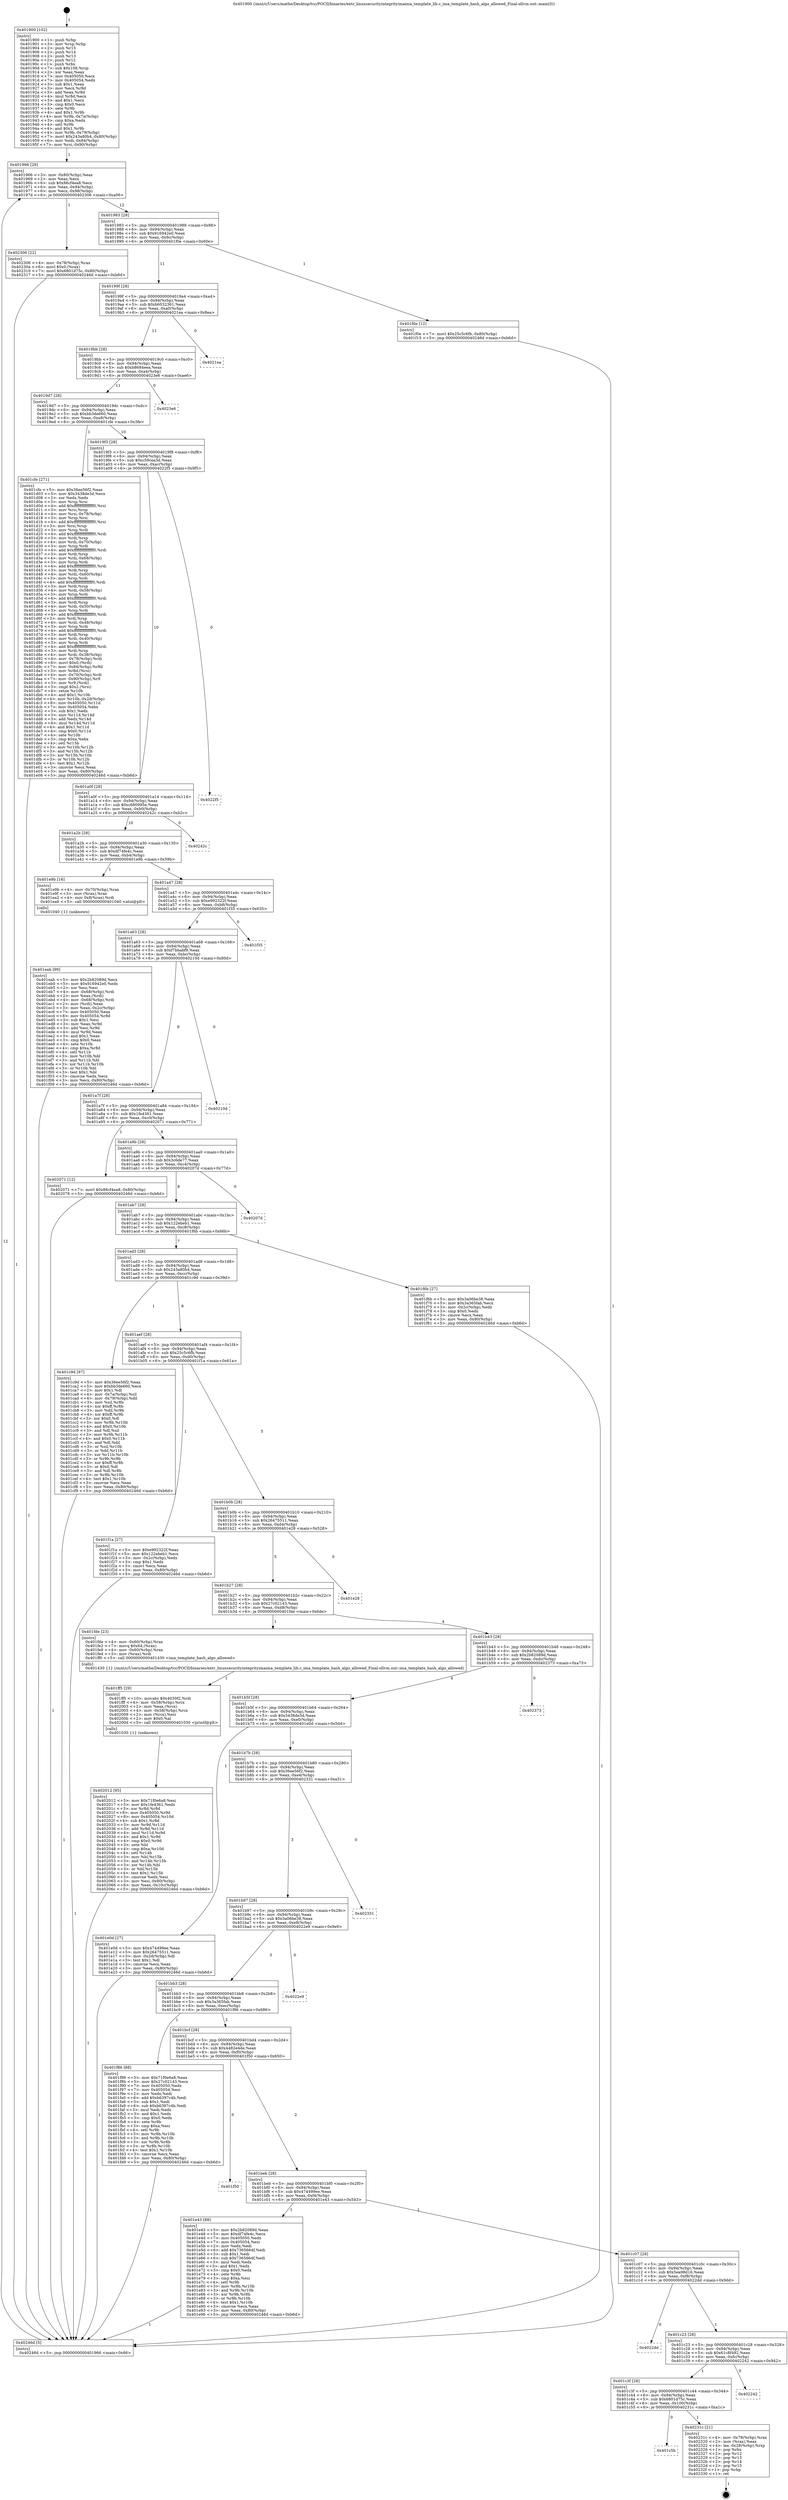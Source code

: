 digraph "0x401900" {
  label = "0x401900 (/mnt/c/Users/mathe/Desktop/tcc/POCII/binaries/extr_linuxsecurityintegrityimaima_template_lib.c_ima_template_hash_algo_allowed_Final-ollvm.out::main(0))"
  labelloc = "t"
  node[shape=record]

  Entry [label="",width=0.3,height=0.3,shape=circle,fillcolor=black,style=filled]
  "0x401966" [label="{
     0x401966 [29]\l
     | [instrs]\l
     &nbsp;&nbsp;0x401966 \<+3\>: mov -0x80(%rbp),%eax\l
     &nbsp;&nbsp;0x401969 \<+2\>: mov %eax,%ecx\l
     &nbsp;&nbsp;0x40196b \<+6\>: sub $0x86cf4ea8,%ecx\l
     &nbsp;&nbsp;0x401971 \<+6\>: mov %eax,-0x94(%rbp)\l
     &nbsp;&nbsp;0x401977 \<+6\>: mov %ecx,-0x98(%rbp)\l
     &nbsp;&nbsp;0x40197d \<+6\>: je 0000000000402306 \<main+0xa06\>\l
  }"]
  "0x402306" [label="{
     0x402306 [22]\l
     | [instrs]\l
     &nbsp;&nbsp;0x402306 \<+4\>: mov -0x78(%rbp),%rax\l
     &nbsp;&nbsp;0x40230a \<+6\>: movl $0x0,(%rax)\l
     &nbsp;&nbsp;0x402310 \<+7\>: movl $0x6801d75c,-0x80(%rbp)\l
     &nbsp;&nbsp;0x402317 \<+5\>: jmp 000000000040246d \<main+0xb6d\>\l
  }"]
  "0x401983" [label="{
     0x401983 [28]\l
     | [instrs]\l
     &nbsp;&nbsp;0x401983 \<+5\>: jmp 0000000000401988 \<main+0x88\>\l
     &nbsp;&nbsp;0x401988 \<+6\>: mov -0x94(%rbp),%eax\l
     &nbsp;&nbsp;0x40198e \<+5\>: sub $0x916942e0,%eax\l
     &nbsp;&nbsp;0x401993 \<+6\>: mov %eax,-0x9c(%rbp)\l
     &nbsp;&nbsp;0x401999 \<+6\>: je 0000000000401f0e \<main+0x60e\>\l
  }"]
  Exit [label="",width=0.3,height=0.3,shape=circle,fillcolor=black,style=filled,peripheries=2]
  "0x401f0e" [label="{
     0x401f0e [12]\l
     | [instrs]\l
     &nbsp;&nbsp;0x401f0e \<+7\>: movl $0x25c5c6fb,-0x80(%rbp)\l
     &nbsp;&nbsp;0x401f15 \<+5\>: jmp 000000000040246d \<main+0xb6d\>\l
  }"]
  "0x40199f" [label="{
     0x40199f [28]\l
     | [instrs]\l
     &nbsp;&nbsp;0x40199f \<+5\>: jmp 00000000004019a4 \<main+0xa4\>\l
     &nbsp;&nbsp;0x4019a4 \<+6\>: mov -0x94(%rbp),%eax\l
     &nbsp;&nbsp;0x4019aa \<+5\>: sub $0xb6032361,%eax\l
     &nbsp;&nbsp;0x4019af \<+6\>: mov %eax,-0xa0(%rbp)\l
     &nbsp;&nbsp;0x4019b5 \<+6\>: je 00000000004021ea \<main+0x8ea\>\l
  }"]
  "0x401c5b" [label="{
     0x401c5b\l
  }", style=dashed]
  "0x4021ea" [label="{
     0x4021ea\l
  }", style=dashed]
  "0x4019bb" [label="{
     0x4019bb [28]\l
     | [instrs]\l
     &nbsp;&nbsp;0x4019bb \<+5\>: jmp 00000000004019c0 \<main+0xc0\>\l
     &nbsp;&nbsp;0x4019c0 \<+6\>: mov -0x94(%rbp),%eax\l
     &nbsp;&nbsp;0x4019c6 \<+5\>: sub $0xb8684eea,%eax\l
     &nbsp;&nbsp;0x4019cb \<+6\>: mov %eax,-0xa4(%rbp)\l
     &nbsp;&nbsp;0x4019d1 \<+6\>: je 00000000004023e6 \<main+0xae6\>\l
  }"]
  "0x40231c" [label="{
     0x40231c [21]\l
     | [instrs]\l
     &nbsp;&nbsp;0x40231c \<+4\>: mov -0x78(%rbp),%rax\l
     &nbsp;&nbsp;0x402320 \<+2\>: mov (%rax),%eax\l
     &nbsp;&nbsp;0x402322 \<+4\>: lea -0x28(%rbp),%rsp\l
     &nbsp;&nbsp;0x402326 \<+1\>: pop %rbx\l
     &nbsp;&nbsp;0x402327 \<+2\>: pop %r12\l
     &nbsp;&nbsp;0x402329 \<+2\>: pop %r13\l
     &nbsp;&nbsp;0x40232b \<+2\>: pop %r14\l
     &nbsp;&nbsp;0x40232d \<+2\>: pop %r15\l
     &nbsp;&nbsp;0x40232f \<+1\>: pop %rbp\l
     &nbsp;&nbsp;0x402330 \<+1\>: ret\l
  }"]
  "0x4023e6" [label="{
     0x4023e6\l
  }", style=dashed]
  "0x4019d7" [label="{
     0x4019d7 [28]\l
     | [instrs]\l
     &nbsp;&nbsp;0x4019d7 \<+5\>: jmp 00000000004019dc \<main+0xdc\>\l
     &nbsp;&nbsp;0x4019dc \<+6\>: mov -0x94(%rbp),%eax\l
     &nbsp;&nbsp;0x4019e2 \<+5\>: sub $0xbb3de660,%eax\l
     &nbsp;&nbsp;0x4019e7 \<+6\>: mov %eax,-0xa8(%rbp)\l
     &nbsp;&nbsp;0x4019ed \<+6\>: je 0000000000401cfe \<main+0x3fe\>\l
  }"]
  "0x401c3f" [label="{
     0x401c3f [28]\l
     | [instrs]\l
     &nbsp;&nbsp;0x401c3f \<+5\>: jmp 0000000000401c44 \<main+0x344\>\l
     &nbsp;&nbsp;0x401c44 \<+6\>: mov -0x94(%rbp),%eax\l
     &nbsp;&nbsp;0x401c4a \<+5\>: sub $0x6801d75c,%eax\l
     &nbsp;&nbsp;0x401c4f \<+6\>: mov %eax,-0x100(%rbp)\l
     &nbsp;&nbsp;0x401c55 \<+6\>: je 000000000040231c \<main+0xa1c\>\l
  }"]
  "0x401cfe" [label="{
     0x401cfe [271]\l
     | [instrs]\l
     &nbsp;&nbsp;0x401cfe \<+5\>: mov $0x36ee56f2,%eax\l
     &nbsp;&nbsp;0x401d03 \<+5\>: mov $0x3438de3d,%ecx\l
     &nbsp;&nbsp;0x401d08 \<+2\>: xor %edx,%edx\l
     &nbsp;&nbsp;0x401d0a \<+3\>: mov %rsp,%rsi\l
     &nbsp;&nbsp;0x401d0d \<+4\>: add $0xfffffffffffffff0,%rsi\l
     &nbsp;&nbsp;0x401d11 \<+3\>: mov %rsi,%rsp\l
     &nbsp;&nbsp;0x401d14 \<+4\>: mov %rsi,-0x78(%rbp)\l
     &nbsp;&nbsp;0x401d18 \<+3\>: mov %rsp,%rsi\l
     &nbsp;&nbsp;0x401d1b \<+4\>: add $0xfffffffffffffff0,%rsi\l
     &nbsp;&nbsp;0x401d1f \<+3\>: mov %rsi,%rsp\l
     &nbsp;&nbsp;0x401d22 \<+3\>: mov %rsp,%rdi\l
     &nbsp;&nbsp;0x401d25 \<+4\>: add $0xfffffffffffffff0,%rdi\l
     &nbsp;&nbsp;0x401d29 \<+3\>: mov %rdi,%rsp\l
     &nbsp;&nbsp;0x401d2c \<+4\>: mov %rdi,-0x70(%rbp)\l
     &nbsp;&nbsp;0x401d30 \<+3\>: mov %rsp,%rdi\l
     &nbsp;&nbsp;0x401d33 \<+4\>: add $0xfffffffffffffff0,%rdi\l
     &nbsp;&nbsp;0x401d37 \<+3\>: mov %rdi,%rsp\l
     &nbsp;&nbsp;0x401d3a \<+4\>: mov %rdi,-0x68(%rbp)\l
     &nbsp;&nbsp;0x401d3e \<+3\>: mov %rsp,%rdi\l
     &nbsp;&nbsp;0x401d41 \<+4\>: add $0xfffffffffffffff0,%rdi\l
     &nbsp;&nbsp;0x401d45 \<+3\>: mov %rdi,%rsp\l
     &nbsp;&nbsp;0x401d48 \<+4\>: mov %rdi,-0x60(%rbp)\l
     &nbsp;&nbsp;0x401d4c \<+3\>: mov %rsp,%rdi\l
     &nbsp;&nbsp;0x401d4f \<+4\>: add $0xfffffffffffffff0,%rdi\l
     &nbsp;&nbsp;0x401d53 \<+3\>: mov %rdi,%rsp\l
     &nbsp;&nbsp;0x401d56 \<+4\>: mov %rdi,-0x58(%rbp)\l
     &nbsp;&nbsp;0x401d5a \<+3\>: mov %rsp,%rdi\l
     &nbsp;&nbsp;0x401d5d \<+4\>: add $0xfffffffffffffff0,%rdi\l
     &nbsp;&nbsp;0x401d61 \<+3\>: mov %rdi,%rsp\l
     &nbsp;&nbsp;0x401d64 \<+4\>: mov %rdi,-0x50(%rbp)\l
     &nbsp;&nbsp;0x401d68 \<+3\>: mov %rsp,%rdi\l
     &nbsp;&nbsp;0x401d6b \<+4\>: add $0xfffffffffffffff0,%rdi\l
     &nbsp;&nbsp;0x401d6f \<+3\>: mov %rdi,%rsp\l
     &nbsp;&nbsp;0x401d72 \<+4\>: mov %rdi,-0x48(%rbp)\l
     &nbsp;&nbsp;0x401d76 \<+3\>: mov %rsp,%rdi\l
     &nbsp;&nbsp;0x401d79 \<+4\>: add $0xfffffffffffffff0,%rdi\l
     &nbsp;&nbsp;0x401d7d \<+3\>: mov %rdi,%rsp\l
     &nbsp;&nbsp;0x401d80 \<+4\>: mov %rdi,-0x40(%rbp)\l
     &nbsp;&nbsp;0x401d84 \<+3\>: mov %rsp,%rdi\l
     &nbsp;&nbsp;0x401d87 \<+4\>: add $0xfffffffffffffff0,%rdi\l
     &nbsp;&nbsp;0x401d8b \<+3\>: mov %rdi,%rsp\l
     &nbsp;&nbsp;0x401d8e \<+4\>: mov %rdi,-0x38(%rbp)\l
     &nbsp;&nbsp;0x401d92 \<+4\>: mov -0x78(%rbp),%rdi\l
     &nbsp;&nbsp;0x401d96 \<+6\>: movl $0x0,(%rdi)\l
     &nbsp;&nbsp;0x401d9c \<+7\>: mov -0x84(%rbp),%r8d\l
     &nbsp;&nbsp;0x401da3 \<+3\>: mov %r8d,(%rsi)\l
     &nbsp;&nbsp;0x401da6 \<+4\>: mov -0x70(%rbp),%rdi\l
     &nbsp;&nbsp;0x401daa \<+7\>: mov -0x90(%rbp),%r9\l
     &nbsp;&nbsp;0x401db1 \<+3\>: mov %r9,(%rdi)\l
     &nbsp;&nbsp;0x401db4 \<+3\>: cmpl $0x2,(%rsi)\l
     &nbsp;&nbsp;0x401db7 \<+4\>: setne %r10b\l
     &nbsp;&nbsp;0x401dbb \<+4\>: and $0x1,%r10b\l
     &nbsp;&nbsp;0x401dbf \<+4\>: mov %r10b,-0x2d(%rbp)\l
     &nbsp;&nbsp;0x401dc3 \<+8\>: mov 0x405050,%r11d\l
     &nbsp;&nbsp;0x401dcb \<+7\>: mov 0x405054,%ebx\l
     &nbsp;&nbsp;0x401dd2 \<+3\>: sub $0x1,%edx\l
     &nbsp;&nbsp;0x401dd5 \<+3\>: mov %r11d,%r14d\l
     &nbsp;&nbsp;0x401dd8 \<+3\>: add %edx,%r14d\l
     &nbsp;&nbsp;0x401ddb \<+4\>: imul %r14d,%r11d\l
     &nbsp;&nbsp;0x401ddf \<+4\>: and $0x1,%r11d\l
     &nbsp;&nbsp;0x401de3 \<+4\>: cmp $0x0,%r11d\l
     &nbsp;&nbsp;0x401de7 \<+4\>: sete %r10b\l
     &nbsp;&nbsp;0x401deb \<+3\>: cmp $0xa,%ebx\l
     &nbsp;&nbsp;0x401dee \<+4\>: setl %r15b\l
     &nbsp;&nbsp;0x401df2 \<+3\>: mov %r10b,%r12b\l
     &nbsp;&nbsp;0x401df5 \<+3\>: and %r15b,%r12b\l
     &nbsp;&nbsp;0x401df8 \<+3\>: xor %r15b,%r10b\l
     &nbsp;&nbsp;0x401dfb \<+3\>: or %r10b,%r12b\l
     &nbsp;&nbsp;0x401dfe \<+4\>: test $0x1,%r12b\l
     &nbsp;&nbsp;0x401e02 \<+3\>: cmovne %ecx,%eax\l
     &nbsp;&nbsp;0x401e05 \<+3\>: mov %eax,-0x80(%rbp)\l
     &nbsp;&nbsp;0x401e08 \<+5\>: jmp 000000000040246d \<main+0xb6d\>\l
  }"]
  "0x4019f3" [label="{
     0x4019f3 [28]\l
     | [instrs]\l
     &nbsp;&nbsp;0x4019f3 \<+5\>: jmp 00000000004019f8 \<main+0xf8\>\l
     &nbsp;&nbsp;0x4019f8 \<+6\>: mov -0x94(%rbp),%eax\l
     &nbsp;&nbsp;0x4019fe \<+5\>: sub $0xc59cea3d,%eax\l
     &nbsp;&nbsp;0x401a03 \<+6\>: mov %eax,-0xac(%rbp)\l
     &nbsp;&nbsp;0x401a09 \<+6\>: je 00000000004022f5 \<main+0x9f5\>\l
  }"]
  "0x402242" [label="{
     0x402242\l
  }", style=dashed]
  "0x4022f5" [label="{
     0x4022f5\l
  }", style=dashed]
  "0x401a0f" [label="{
     0x401a0f [28]\l
     | [instrs]\l
     &nbsp;&nbsp;0x401a0f \<+5\>: jmp 0000000000401a14 \<main+0x114\>\l
     &nbsp;&nbsp;0x401a14 \<+6\>: mov -0x94(%rbp),%eax\l
     &nbsp;&nbsp;0x401a1a \<+5\>: sub $0xc680995e,%eax\l
     &nbsp;&nbsp;0x401a1f \<+6\>: mov %eax,-0xb0(%rbp)\l
     &nbsp;&nbsp;0x401a25 \<+6\>: je 000000000040242c \<main+0xb2c\>\l
  }"]
  "0x401c23" [label="{
     0x401c23 [28]\l
     | [instrs]\l
     &nbsp;&nbsp;0x401c23 \<+5\>: jmp 0000000000401c28 \<main+0x328\>\l
     &nbsp;&nbsp;0x401c28 \<+6\>: mov -0x94(%rbp),%eax\l
     &nbsp;&nbsp;0x401c2e \<+5\>: sub $0x61c8f492,%eax\l
     &nbsp;&nbsp;0x401c33 \<+6\>: mov %eax,-0xfc(%rbp)\l
     &nbsp;&nbsp;0x401c39 \<+6\>: je 0000000000402242 \<main+0x942\>\l
  }"]
  "0x40242c" [label="{
     0x40242c\l
  }", style=dashed]
  "0x401a2b" [label="{
     0x401a2b [28]\l
     | [instrs]\l
     &nbsp;&nbsp;0x401a2b \<+5\>: jmp 0000000000401a30 \<main+0x130\>\l
     &nbsp;&nbsp;0x401a30 \<+6\>: mov -0x94(%rbp),%eax\l
     &nbsp;&nbsp;0x401a36 \<+5\>: sub $0xdf74fe4c,%eax\l
     &nbsp;&nbsp;0x401a3b \<+6\>: mov %eax,-0xb4(%rbp)\l
     &nbsp;&nbsp;0x401a41 \<+6\>: je 0000000000401e9b \<main+0x59b\>\l
  }"]
  "0x4022dd" [label="{
     0x4022dd\l
  }", style=dashed]
  "0x401e9b" [label="{
     0x401e9b [16]\l
     | [instrs]\l
     &nbsp;&nbsp;0x401e9b \<+4\>: mov -0x70(%rbp),%rax\l
     &nbsp;&nbsp;0x401e9f \<+3\>: mov (%rax),%rax\l
     &nbsp;&nbsp;0x401ea2 \<+4\>: mov 0x8(%rax),%rdi\l
     &nbsp;&nbsp;0x401ea6 \<+5\>: call 0000000000401040 \<atoi@plt\>\l
     | [calls]\l
     &nbsp;&nbsp;0x401040 \{1\} (unknown)\l
  }"]
  "0x401a47" [label="{
     0x401a47 [28]\l
     | [instrs]\l
     &nbsp;&nbsp;0x401a47 \<+5\>: jmp 0000000000401a4c \<main+0x14c\>\l
     &nbsp;&nbsp;0x401a4c \<+6\>: mov -0x94(%rbp),%eax\l
     &nbsp;&nbsp;0x401a52 \<+5\>: sub $0xe992322f,%eax\l
     &nbsp;&nbsp;0x401a57 \<+6\>: mov %eax,-0xb8(%rbp)\l
     &nbsp;&nbsp;0x401a5d \<+6\>: je 0000000000401f35 \<main+0x635\>\l
  }"]
  "0x402012" [label="{
     0x402012 [95]\l
     | [instrs]\l
     &nbsp;&nbsp;0x402012 \<+5\>: mov $0x71f0e6a8,%esi\l
     &nbsp;&nbsp;0x402017 \<+5\>: mov $0x1fe4361,%edx\l
     &nbsp;&nbsp;0x40201c \<+3\>: xor %r8d,%r8d\l
     &nbsp;&nbsp;0x40201f \<+8\>: mov 0x405050,%r9d\l
     &nbsp;&nbsp;0x402027 \<+8\>: mov 0x405054,%r10d\l
     &nbsp;&nbsp;0x40202f \<+4\>: sub $0x1,%r8d\l
     &nbsp;&nbsp;0x402033 \<+3\>: mov %r9d,%r11d\l
     &nbsp;&nbsp;0x402036 \<+3\>: add %r8d,%r11d\l
     &nbsp;&nbsp;0x402039 \<+4\>: imul %r11d,%r9d\l
     &nbsp;&nbsp;0x40203d \<+4\>: and $0x1,%r9d\l
     &nbsp;&nbsp;0x402041 \<+4\>: cmp $0x0,%r9d\l
     &nbsp;&nbsp;0x402045 \<+3\>: sete %bl\l
     &nbsp;&nbsp;0x402048 \<+4\>: cmp $0xa,%r10d\l
     &nbsp;&nbsp;0x40204c \<+4\>: setl %r14b\l
     &nbsp;&nbsp;0x402050 \<+3\>: mov %bl,%r15b\l
     &nbsp;&nbsp;0x402053 \<+3\>: and %r14b,%r15b\l
     &nbsp;&nbsp;0x402056 \<+3\>: xor %r14b,%bl\l
     &nbsp;&nbsp;0x402059 \<+3\>: or %bl,%r15b\l
     &nbsp;&nbsp;0x40205c \<+4\>: test $0x1,%r15b\l
     &nbsp;&nbsp;0x402060 \<+3\>: cmovne %edx,%esi\l
     &nbsp;&nbsp;0x402063 \<+3\>: mov %esi,-0x80(%rbp)\l
     &nbsp;&nbsp;0x402066 \<+6\>: mov %eax,-0x10c(%rbp)\l
     &nbsp;&nbsp;0x40206c \<+5\>: jmp 000000000040246d \<main+0xb6d\>\l
  }"]
  "0x401f35" [label="{
     0x401f35\l
  }", style=dashed]
  "0x401a63" [label="{
     0x401a63 [28]\l
     | [instrs]\l
     &nbsp;&nbsp;0x401a63 \<+5\>: jmp 0000000000401a68 \<main+0x168\>\l
     &nbsp;&nbsp;0x401a68 \<+6\>: mov -0x94(%rbp),%eax\l
     &nbsp;&nbsp;0x401a6e \<+5\>: sub $0xf7bbabf9,%eax\l
     &nbsp;&nbsp;0x401a73 \<+6\>: mov %eax,-0xbc(%rbp)\l
     &nbsp;&nbsp;0x401a79 \<+6\>: je 000000000040210d \<main+0x80d\>\l
  }"]
  "0x401ff5" [label="{
     0x401ff5 [29]\l
     | [instrs]\l
     &nbsp;&nbsp;0x401ff5 \<+10\>: movabs $0x4030f2,%rdi\l
     &nbsp;&nbsp;0x401fff \<+4\>: mov -0x58(%rbp),%rcx\l
     &nbsp;&nbsp;0x402003 \<+2\>: mov %eax,(%rcx)\l
     &nbsp;&nbsp;0x402005 \<+4\>: mov -0x58(%rbp),%rcx\l
     &nbsp;&nbsp;0x402009 \<+2\>: mov (%rcx),%esi\l
     &nbsp;&nbsp;0x40200b \<+2\>: mov $0x0,%al\l
     &nbsp;&nbsp;0x40200d \<+5\>: call 0000000000401030 \<printf@plt\>\l
     | [calls]\l
     &nbsp;&nbsp;0x401030 \{1\} (unknown)\l
  }"]
  "0x40210d" [label="{
     0x40210d\l
  }", style=dashed]
  "0x401a7f" [label="{
     0x401a7f [28]\l
     | [instrs]\l
     &nbsp;&nbsp;0x401a7f \<+5\>: jmp 0000000000401a84 \<main+0x184\>\l
     &nbsp;&nbsp;0x401a84 \<+6\>: mov -0x94(%rbp),%eax\l
     &nbsp;&nbsp;0x401a8a \<+5\>: sub $0x1fe4361,%eax\l
     &nbsp;&nbsp;0x401a8f \<+6\>: mov %eax,-0xc0(%rbp)\l
     &nbsp;&nbsp;0x401a95 \<+6\>: je 0000000000402071 \<main+0x771\>\l
  }"]
  "0x401eab" [label="{
     0x401eab [99]\l
     | [instrs]\l
     &nbsp;&nbsp;0x401eab \<+5\>: mov $0x2b82089d,%ecx\l
     &nbsp;&nbsp;0x401eb0 \<+5\>: mov $0x916942e0,%edx\l
     &nbsp;&nbsp;0x401eb5 \<+2\>: xor %esi,%esi\l
     &nbsp;&nbsp;0x401eb7 \<+4\>: mov -0x68(%rbp),%rdi\l
     &nbsp;&nbsp;0x401ebb \<+2\>: mov %eax,(%rdi)\l
     &nbsp;&nbsp;0x401ebd \<+4\>: mov -0x68(%rbp),%rdi\l
     &nbsp;&nbsp;0x401ec1 \<+2\>: mov (%rdi),%eax\l
     &nbsp;&nbsp;0x401ec3 \<+3\>: mov %eax,-0x2c(%rbp)\l
     &nbsp;&nbsp;0x401ec6 \<+7\>: mov 0x405050,%eax\l
     &nbsp;&nbsp;0x401ecd \<+8\>: mov 0x405054,%r8d\l
     &nbsp;&nbsp;0x401ed5 \<+3\>: sub $0x1,%esi\l
     &nbsp;&nbsp;0x401ed8 \<+3\>: mov %eax,%r9d\l
     &nbsp;&nbsp;0x401edb \<+3\>: add %esi,%r9d\l
     &nbsp;&nbsp;0x401ede \<+4\>: imul %r9d,%eax\l
     &nbsp;&nbsp;0x401ee2 \<+3\>: and $0x1,%eax\l
     &nbsp;&nbsp;0x401ee5 \<+3\>: cmp $0x0,%eax\l
     &nbsp;&nbsp;0x401ee8 \<+4\>: sete %r10b\l
     &nbsp;&nbsp;0x401eec \<+4\>: cmp $0xa,%r8d\l
     &nbsp;&nbsp;0x401ef0 \<+4\>: setl %r11b\l
     &nbsp;&nbsp;0x401ef4 \<+3\>: mov %r10b,%bl\l
     &nbsp;&nbsp;0x401ef7 \<+3\>: and %r11b,%bl\l
     &nbsp;&nbsp;0x401efa \<+3\>: xor %r11b,%r10b\l
     &nbsp;&nbsp;0x401efd \<+3\>: or %r10b,%bl\l
     &nbsp;&nbsp;0x401f00 \<+3\>: test $0x1,%bl\l
     &nbsp;&nbsp;0x401f03 \<+3\>: cmovne %edx,%ecx\l
     &nbsp;&nbsp;0x401f06 \<+3\>: mov %ecx,-0x80(%rbp)\l
     &nbsp;&nbsp;0x401f09 \<+5\>: jmp 000000000040246d \<main+0xb6d\>\l
  }"]
  "0x402071" [label="{
     0x402071 [12]\l
     | [instrs]\l
     &nbsp;&nbsp;0x402071 \<+7\>: movl $0x86cf4ea8,-0x80(%rbp)\l
     &nbsp;&nbsp;0x402078 \<+5\>: jmp 000000000040246d \<main+0xb6d\>\l
  }"]
  "0x401a9b" [label="{
     0x401a9b [28]\l
     | [instrs]\l
     &nbsp;&nbsp;0x401a9b \<+5\>: jmp 0000000000401aa0 \<main+0x1a0\>\l
     &nbsp;&nbsp;0x401aa0 \<+6\>: mov -0x94(%rbp),%eax\l
     &nbsp;&nbsp;0x401aa6 \<+5\>: sub $0x3c6de77,%eax\l
     &nbsp;&nbsp;0x401aab \<+6\>: mov %eax,-0xc4(%rbp)\l
     &nbsp;&nbsp;0x401ab1 \<+6\>: je 000000000040207d \<main+0x77d\>\l
  }"]
  "0x401c07" [label="{
     0x401c07 [28]\l
     | [instrs]\l
     &nbsp;&nbsp;0x401c07 \<+5\>: jmp 0000000000401c0c \<main+0x30c\>\l
     &nbsp;&nbsp;0x401c0c \<+6\>: mov -0x94(%rbp),%eax\l
     &nbsp;&nbsp;0x401c12 \<+5\>: sub $0x5ea98d16,%eax\l
     &nbsp;&nbsp;0x401c17 \<+6\>: mov %eax,-0xf8(%rbp)\l
     &nbsp;&nbsp;0x401c1d \<+6\>: je 00000000004022dd \<main+0x9dd\>\l
  }"]
  "0x40207d" [label="{
     0x40207d\l
  }", style=dashed]
  "0x401ab7" [label="{
     0x401ab7 [28]\l
     | [instrs]\l
     &nbsp;&nbsp;0x401ab7 \<+5\>: jmp 0000000000401abc \<main+0x1bc\>\l
     &nbsp;&nbsp;0x401abc \<+6\>: mov -0x94(%rbp),%eax\l
     &nbsp;&nbsp;0x401ac2 \<+5\>: sub $0x122ebeb1,%eax\l
     &nbsp;&nbsp;0x401ac7 \<+6\>: mov %eax,-0xc8(%rbp)\l
     &nbsp;&nbsp;0x401acd \<+6\>: je 0000000000401f6b \<main+0x66b\>\l
  }"]
  "0x401e43" [label="{
     0x401e43 [88]\l
     | [instrs]\l
     &nbsp;&nbsp;0x401e43 \<+5\>: mov $0x2b82089d,%eax\l
     &nbsp;&nbsp;0x401e48 \<+5\>: mov $0xdf74fe4c,%ecx\l
     &nbsp;&nbsp;0x401e4d \<+7\>: mov 0x405050,%edx\l
     &nbsp;&nbsp;0x401e54 \<+7\>: mov 0x405054,%esi\l
     &nbsp;&nbsp;0x401e5b \<+2\>: mov %edx,%edi\l
     &nbsp;&nbsp;0x401e5d \<+6\>: add $0x7365664f,%edi\l
     &nbsp;&nbsp;0x401e63 \<+3\>: sub $0x1,%edi\l
     &nbsp;&nbsp;0x401e66 \<+6\>: sub $0x7365664f,%edi\l
     &nbsp;&nbsp;0x401e6c \<+3\>: imul %edi,%edx\l
     &nbsp;&nbsp;0x401e6f \<+3\>: and $0x1,%edx\l
     &nbsp;&nbsp;0x401e72 \<+3\>: cmp $0x0,%edx\l
     &nbsp;&nbsp;0x401e75 \<+4\>: sete %r8b\l
     &nbsp;&nbsp;0x401e79 \<+3\>: cmp $0xa,%esi\l
     &nbsp;&nbsp;0x401e7c \<+4\>: setl %r9b\l
     &nbsp;&nbsp;0x401e80 \<+3\>: mov %r8b,%r10b\l
     &nbsp;&nbsp;0x401e83 \<+3\>: and %r9b,%r10b\l
     &nbsp;&nbsp;0x401e86 \<+3\>: xor %r9b,%r8b\l
     &nbsp;&nbsp;0x401e89 \<+3\>: or %r8b,%r10b\l
     &nbsp;&nbsp;0x401e8c \<+4\>: test $0x1,%r10b\l
     &nbsp;&nbsp;0x401e90 \<+3\>: cmovne %ecx,%eax\l
     &nbsp;&nbsp;0x401e93 \<+3\>: mov %eax,-0x80(%rbp)\l
     &nbsp;&nbsp;0x401e96 \<+5\>: jmp 000000000040246d \<main+0xb6d\>\l
  }"]
  "0x401f6b" [label="{
     0x401f6b [27]\l
     | [instrs]\l
     &nbsp;&nbsp;0x401f6b \<+5\>: mov $0x3a06be38,%eax\l
     &nbsp;&nbsp;0x401f70 \<+5\>: mov $0x3a365fab,%ecx\l
     &nbsp;&nbsp;0x401f75 \<+3\>: mov -0x2c(%rbp),%edx\l
     &nbsp;&nbsp;0x401f78 \<+3\>: cmp $0x0,%edx\l
     &nbsp;&nbsp;0x401f7b \<+3\>: cmove %ecx,%eax\l
     &nbsp;&nbsp;0x401f7e \<+3\>: mov %eax,-0x80(%rbp)\l
     &nbsp;&nbsp;0x401f81 \<+5\>: jmp 000000000040246d \<main+0xb6d\>\l
  }"]
  "0x401ad3" [label="{
     0x401ad3 [28]\l
     | [instrs]\l
     &nbsp;&nbsp;0x401ad3 \<+5\>: jmp 0000000000401ad8 \<main+0x1d8\>\l
     &nbsp;&nbsp;0x401ad8 \<+6\>: mov -0x94(%rbp),%eax\l
     &nbsp;&nbsp;0x401ade \<+5\>: sub $0x243a80b4,%eax\l
     &nbsp;&nbsp;0x401ae3 \<+6\>: mov %eax,-0xcc(%rbp)\l
     &nbsp;&nbsp;0x401ae9 \<+6\>: je 0000000000401c9d \<main+0x39d\>\l
  }"]
  "0x401beb" [label="{
     0x401beb [28]\l
     | [instrs]\l
     &nbsp;&nbsp;0x401beb \<+5\>: jmp 0000000000401bf0 \<main+0x2f0\>\l
     &nbsp;&nbsp;0x401bf0 \<+6\>: mov -0x94(%rbp),%eax\l
     &nbsp;&nbsp;0x401bf6 \<+5\>: sub $0x474499ee,%eax\l
     &nbsp;&nbsp;0x401bfb \<+6\>: mov %eax,-0xf4(%rbp)\l
     &nbsp;&nbsp;0x401c01 \<+6\>: je 0000000000401e43 \<main+0x543\>\l
  }"]
  "0x401c9d" [label="{
     0x401c9d [97]\l
     | [instrs]\l
     &nbsp;&nbsp;0x401c9d \<+5\>: mov $0x36ee56f2,%eax\l
     &nbsp;&nbsp;0x401ca2 \<+5\>: mov $0xbb3de660,%ecx\l
     &nbsp;&nbsp;0x401ca7 \<+2\>: mov $0x1,%dl\l
     &nbsp;&nbsp;0x401ca9 \<+4\>: mov -0x7a(%rbp),%sil\l
     &nbsp;&nbsp;0x401cad \<+4\>: mov -0x79(%rbp),%dil\l
     &nbsp;&nbsp;0x401cb1 \<+3\>: mov %sil,%r8b\l
     &nbsp;&nbsp;0x401cb4 \<+4\>: xor $0xff,%r8b\l
     &nbsp;&nbsp;0x401cb8 \<+3\>: mov %dil,%r9b\l
     &nbsp;&nbsp;0x401cbb \<+4\>: xor $0xff,%r9b\l
     &nbsp;&nbsp;0x401cbf \<+3\>: xor $0x0,%dl\l
     &nbsp;&nbsp;0x401cc2 \<+3\>: mov %r8b,%r10b\l
     &nbsp;&nbsp;0x401cc5 \<+4\>: and $0x0,%r10b\l
     &nbsp;&nbsp;0x401cc9 \<+3\>: and %dl,%sil\l
     &nbsp;&nbsp;0x401ccc \<+3\>: mov %r9b,%r11b\l
     &nbsp;&nbsp;0x401ccf \<+4\>: and $0x0,%r11b\l
     &nbsp;&nbsp;0x401cd3 \<+3\>: and %dl,%dil\l
     &nbsp;&nbsp;0x401cd6 \<+3\>: or %sil,%r10b\l
     &nbsp;&nbsp;0x401cd9 \<+3\>: or %dil,%r11b\l
     &nbsp;&nbsp;0x401cdc \<+3\>: xor %r11b,%r10b\l
     &nbsp;&nbsp;0x401cdf \<+3\>: or %r9b,%r8b\l
     &nbsp;&nbsp;0x401ce2 \<+4\>: xor $0xff,%r8b\l
     &nbsp;&nbsp;0x401ce6 \<+3\>: or $0x0,%dl\l
     &nbsp;&nbsp;0x401ce9 \<+3\>: and %dl,%r8b\l
     &nbsp;&nbsp;0x401cec \<+3\>: or %r8b,%r10b\l
     &nbsp;&nbsp;0x401cef \<+4\>: test $0x1,%r10b\l
     &nbsp;&nbsp;0x401cf3 \<+3\>: cmovne %ecx,%eax\l
     &nbsp;&nbsp;0x401cf6 \<+3\>: mov %eax,-0x80(%rbp)\l
     &nbsp;&nbsp;0x401cf9 \<+5\>: jmp 000000000040246d \<main+0xb6d\>\l
  }"]
  "0x401aef" [label="{
     0x401aef [28]\l
     | [instrs]\l
     &nbsp;&nbsp;0x401aef \<+5\>: jmp 0000000000401af4 \<main+0x1f4\>\l
     &nbsp;&nbsp;0x401af4 \<+6\>: mov -0x94(%rbp),%eax\l
     &nbsp;&nbsp;0x401afa \<+5\>: sub $0x25c5c6fb,%eax\l
     &nbsp;&nbsp;0x401aff \<+6\>: mov %eax,-0xd0(%rbp)\l
     &nbsp;&nbsp;0x401b05 \<+6\>: je 0000000000401f1a \<main+0x61a\>\l
  }"]
  "0x40246d" [label="{
     0x40246d [5]\l
     | [instrs]\l
     &nbsp;&nbsp;0x40246d \<+5\>: jmp 0000000000401966 \<main+0x66\>\l
  }"]
  "0x401900" [label="{
     0x401900 [102]\l
     | [instrs]\l
     &nbsp;&nbsp;0x401900 \<+1\>: push %rbp\l
     &nbsp;&nbsp;0x401901 \<+3\>: mov %rsp,%rbp\l
     &nbsp;&nbsp;0x401904 \<+2\>: push %r15\l
     &nbsp;&nbsp;0x401906 \<+2\>: push %r14\l
     &nbsp;&nbsp;0x401908 \<+2\>: push %r13\l
     &nbsp;&nbsp;0x40190a \<+2\>: push %r12\l
     &nbsp;&nbsp;0x40190c \<+1\>: push %rbx\l
     &nbsp;&nbsp;0x40190d \<+7\>: sub $0x108,%rsp\l
     &nbsp;&nbsp;0x401914 \<+2\>: xor %eax,%eax\l
     &nbsp;&nbsp;0x401916 \<+7\>: mov 0x405050,%ecx\l
     &nbsp;&nbsp;0x40191d \<+7\>: mov 0x405054,%edx\l
     &nbsp;&nbsp;0x401924 \<+3\>: sub $0x1,%eax\l
     &nbsp;&nbsp;0x401927 \<+3\>: mov %ecx,%r8d\l
     &nbsp;&nbsp;0x40192a \<+3\>: add %eax,%r8d\l
     &nbsp;&nbsp;0x40192d \<+4\>: imul %r8d,%ecx\l
     &nbsp;&nbsp;0x401931 \<+3\>: and $0x1,%ecx\l
     &nbsp;&nbsp;0x401934 \<+3\>: cmp $0x0,%ecx\l
     &nbsp;&nbsp;0x401937 \<+4\>: sete %r9b\l
     &nbsp;&nbsp;0x40193b \<+4\>: and $0x1,%r9b\l
     &nbsp;&nbsp;0x40193f \<+4\>: mov %r9b,-0x7a(%rbp)\l
     &nbsp;&nbsp;0x401943 \<+3\>: cmp $0xa,%edx\l
     &nbsp;&nbsp;0x401946 \<+4\>: setl %r9b\l
     &nbsp;&nbsp;0x40194a \<+4\>: and $0x1,%r9b\l
     &nbsp;&nbsp;0x40194e \<+4\>: mov %r9b,-0x79(%rbp)\l
     &nbsp;&nbsp;0x401952 \<+7\>: movl $0x243a80b4,-0x80(%rbp)\l
     &nbsp;&nbsp;0x401959 \<+6\>: mov %edi,-0x84(%rbp)\l
     &nbsp;&nbsp;0x40195f \<+7\>: mov %rsi,-0x90(%rbp)\l
  }"]
  "0x401f50" [label="{
     0x401f50\l
  }", style=dashed]
  "0x401bcf" [label="{
     0x401bcf [28]\l
     | [instrs]\l
     &nbsp;&nbsp;0x401bcf \<+5\>: jmp 0000000000401bd4 \<main+0x2d4\>\l
     &nbsp;&nbsp;0x401bd4 \<+6\>: mov -0x94(%rbp),%eax\l
     &nbsp;&nbsp;0x401bda \<+5\>: sub $0x4482e4de,%eax\l
     &nbsp;&nbsp;0x401bdf \<+6\>: mov %eax,-0xf0(%rbp)\l
     &nbsp;&nbsp;0x401be5 \<+6\>: je 0000000000401f50 \<main+0x650\>\l
  }"]
  "0x401f1a" [label="{
     0x401f1a [27]\l
     | [instrs]\l
     &nbsp;&nbsp;0x401f1a \<+5\>: mov $0xe992322f,%eax\l
     &nbsp;&nbsp;0x401f1f \<+5\>: mov $0x122ebeb1,%ecx\l
     &nbsp;&nbsp;0x401f24 \<+3\>: mov -0x2c(%rbp),%edx\l
     &nbsp;&nbsp;0x401f27 \<+3\>: cmp $0x1,%edx\l
     &nbsp;&nbsp;0x401f2a \<+3\>: cmovl %ecx,%eax\l
     &nbsp;&nbsp;0x401f2d \<+3\>: mov %eax,-0x80(%rbp)\l
     &nbsp;&nbsp;0x401f30 \<+5\>: jmp 000000000040246d \<main+0xb6d\>\l
  }"]
  "0x401b0b" [label="{
     0x401b0b [28]\l
     | [instrs]\l
     &nbsp;&nbsp;0x401b0b \<+5\>: jmp 0000000000401b10 \<main+0x210\>\l
     &nbsp;&nbsp;0x401b10 \<+6\>: mov -0x94(%rbp),%eax\l
     &nbsp;&nbsp;0x401b16 \<+5\>: sub $0x26475511,%eax\l
     &nbsp;&nbsp;0x401b1b \<+6\>: mov %eax,-0xd4(%rbp)\l
     &nbsp;&nbsp;0x401b21 \<+6\>: je 0000000000401e28 \<main+0x528\>\l
  }"]
  "0x401f86" [label="{
     0x401f86 [88]\l
     | [instrs]\l
     &nbsp;&nbsp;0x401f86 \<+5\>: mov $0x71f0e6a8,%eax\l
     &nbsp;&nbsp;0x401f8b \<+5\>: mov $0x27c02143,%ecx\l
     &nbsp;&nbsp;0x401f90 \<+7\>: mov 0x405050,%edx\l
     &nbsp;&nbsp;0x401f97 \<+7\>: mov 0x405054,%esi\l
     &nbsp;&nbsp;0x401f9e \<+2\>: mov %edx,%edi\l
     &nbsp;&nbsp;0x401fa0 \<+6\>: add $0xb6397c4b,%edi\l
     &nbsp;&nbsp;0x401fa6 \<+3\>: sub $0x1,%edi\l
     &nbsp;&nbsp;0x401fa9 \<+6\>: sub $0xb6397c4b,%edi\l
     &nbsp;&nbsp;0x401faf \<+3\>: imul %edi,%edx\l
     &nbsp;&nbsp;0x401fb2 \<+3\>: and $0x1,%edx\l
     &nbsp;&nbsp;0x401fb5 \<+3\>: cmp $0x0,%edx\l
     &nbsp;&nbsp;0x401fb8 \<+4\>: sete %r8b\l
     &nbsp;&nbsp;0x401fbc \<+3\>: cmp $0xa,%esi\l
     &nbsp;&nbsp;0x401fbf \<+4\>: setl %r9b\l
     &nbsp;&nbsp;0x401fc3 \<+3\>: mov %r8b,%r10b\l
     &nbsp;&nbsp;0x401fc6 \<+3\>: and %r9b,%r10b\l
     &nbsp;&nbsp;0x401fc9 \<+3\>: xor %r9b,%r8b\l
     &nbsp;&nbsp;0x401fcc \<+3\>: or %r8b,%r10b\l
     &nbsp;&nbsp;0x401fcf \<+4\>: test $0x1,%r10b\l
     &nbsp;&nbsp;0x401fd3 \<+3\>: cmovne %ecx,%eax\l
     &nbsp;&nbsp;0x401fd6 \<+3\>: mov %eax,-0x80(%rbp)\l
     &nbsp;&nbsp;0x401fd9 \<+5\>: jmp 000000000040246d \<main+0xb6d\>\l
  }"]
  "0x401e28" [label="{
     0x401e28\l
  }", style=dashed]
  "0x401b27" [label="{
     0x401b27 [28]\l
     | [instrs]\l
     &nbsp;&nbsp;0x401b27 \<+5\>: jmp 0000000000401b2c \<main+0x22c\>\l
     &nbsp;&nbsp;0x401b2c \<+6\>: mov -0x94(%rbp),%eax\l
     &nbsp;&nbsp;0x401b32 \<+5\>: sub $0x27c02143,%eax\l
     &nbsp;&nbsp;0x401b37 \<+6\>: mov %eax,-0xd8(%rbp)\l
     &nbsp;&nbsp;0x401b3d \<+6\>: je 0000000000401fde \<main+0x6de\>\l
  }"]
  "0x401bb3" [label="{
     0x401bb3 [28]\l
     | [instrs]\l
     &nbsp;&nbsp;0x401bb3 \<+5\>: jmp 0000000000401bb8 \<main+0x2b8\>\l
     &nbsp;&nbsp;0x401bb8 \<+6\>: mov -0x94(%rbp),%eax\l
     &nbsp;&nbsp;0x401bbe \<+5\>: sub $0x3a365fab,%eax\l
     &nbsp;&nbsp;0x401bc3 \<+6\>: mov %eax,-0xec(%rbp)\l
     &nbsp;&nbsp;0x401bc9 \<+6\>: je 0000000000401f86 \<main+0x686\>\l
  }"]
  "0x401fde" [label="{
     0x401fde [23]\l
     | [instrs]\l
     &nbsp;&nbsp;0x401fde \<+4\>: mov -0x60(%rbp),%rax\l
     &nbsp;&nbsp;0x401fe2 \<+7\>: movq $0x64,(%rax)\l
     &nbsp;&nbsp;0x401fe9 \<+4\>: mov -0x60(%rbp),%rax\l
     &nbsp;&nbsp;0x401fed \<+3\>: mov (%rax),%rdi\l
     &nbsp;&nbsp;0x401ff0 \<+5\>: call 0000000000401430 \<ima_template_hash_algo_allowed\>\l
     | [calls]\l
     &nbsp;&nbsp;0x401430 \{1\} (/mnt/c/Users/mathe/Desktop/tcc/POCII/binaries/extr_linuxsecurityintegrityimaima_template_lib.c_ima_template_hash_algo_allowed_Final-ollvm.out::ima_template_hash_algo_allowed)\l
  }"]
  "0x401b43" [label="{
     0x401b43 [28]\l
     | [instrs]\l
     &nbsp;&nbsp;0x401b43 \<+5\>: jmp 0000000000401b48 \<main+0x248\>\l
     &nbsp;&nbsp;0x401b48 \<+6\>: mov -0x94(%rbp),%eax\l
     &nbsp;&nbsp;0x401b4e \<+5\>: sub $0x2b82089d,%eax\l
     &nbsp;&nbsp;0x401b53 \<+6\>: mov %eax,-0xdc(%rbp)\l
     &nbsp;&nbsp;0x401b59 \<+6\>: je 0000000000402373 \<main+0xa73\>\l
  }"]
  "0x4022e9" [label="{
     0x4022e9\l
  }", style=dashed]
  "0x402373" [label="{
     0x402373\l
  }", style=dashed]
  "0x401b5f" [label="{
     0x401b5f [28]\l
     | [instrs]\l
     &nbsp;&nbsp;0x401b5f \<+5\>: jmp 0000000000401b64 \<main+0x264\>\l
     &nbsp;&nbsp;0x401b64 \<+6\>: mov -0x94(%rbp),%eax\l
     &nbsp;&nbsp;0x401b6a \<+5\>: sub $0x3438de3d,%eax\l
     &nbsp;&nbsp;0x401b6f \<+6\>: mov %eax,-0xe0(%rbp)\l
     &nbsp;&nbsp;0x401b75 \<+6\>: je 0000000000401e0d \<main+0x50d\>\l
  }"]
  "0x401b97" [label="{
     0x401b97 [28]\l
     | [instrs]\l
     &nbsp;&nbsp;0x401b97 \<+5\>: jmp 0000000000401b9c \<main+0x29c\>\l
     &nbsp;&nbsp;0x401b9c \<+6\>: mov -0x94(%rbp),%eax\l
     &nbsp;&nbsp;0x401ba2 \<+5\>: sub $0x3a06be38,%eax\l
     &nbsp;&nbsp;0x401ba7 \<+6\>: mov %eax,-0xe8(%rbp)\l
     &nbsp;&nbsp;0x401bad \<+6\>: je 00000000004022e9 \<main+0x9e9\>\l
  }"]
  "0x401e0d" [label="{
     0x401e0d [27]\l
     | [instrs]\l
     &nbsp;&nbsp;0x401e0d \<+5\>: mov $0x474499ee,%eax\l
     &nbsp;&nbsp;0x401e12 \<+5\>: mov $0x26475511,%ecx\l
     &nbsp;&nbsp;0x401e17 \<+3\>: mov -0x2d(%rbp),%dl\l
     &nbsp;&nbsp;0x401e1a \<+3\>: test $0x1,%dl\l
     &nbsp;&nbsp;0x401e1d \<+3\>: cmovne %ecx,%eax\l
     &nbsp;&nbsp;0x401e20 \<+3\>: mov %eax,-0x80(%rbp)\l
     &nbsp;&nbsp;0x401e23 \<+5\>: jmp 000000000040246d \<main+0xb6d\>\l
  }"]
  "0x401b7b" [label="{
     0x401b7b [28]\l
     | [instrs]\l
     &nbsp;&nbsp;0x401b7b \<+5\>: jmp 0000000000401b80 \<main+0x280\>\l
     &nbsp;&nbsp;0x401b80 \<+6\>: mov -0x94(%rbp),%eax\l
     &nbsp;&nbsp;0x401b86 \<+5\>: sub $0x36ee56f2,%eax\l
     &nbsp;&nbsp;0x401b8b \<+6\>: mov %eax,-0xe4(%rbp)\l
     &nbsp;&nbsp;0x401b91 \<+6\>: je 0000000000402331 \<main+0xa31\>\l
  }"]
  "0x402331" [label="{
     0x402331\l
  }", style=dashed]
  Entry -> "0x401900" [label=" 1"]
  "0x401966" -> "0x402306" [label=" 1"]
  "0x401966" -> "0x401983" [label=" 12"]
  "0x40231c" -> Exit [label=" 1"]
  "0x401983" -> "0x401f0e" [label=" 1"]
  "0x401983" -> "0x40199f" [label=" 11"]
  "0x401c3f" -> "0x401c5b" [label=" 0"]
  "0x40199f" -> "0x4021ea" [label=" 0"]
  "0x40199f" -> "0x4019bb" [label=" 11"]
  "0x401c3f" -> "0x40231c" [label=" 1"]
  "0x4019bb" -> "0x4023e6" [label=" 0"]
  "0x4019bb" -> "0x4019d7" [label=" 11"]
  "0x401c23" -> "0x401c3f" [label=" 1"]
  "0x4019d7" -> "0x401cfe" [label=" 1"]
  "0x4019d7" -> "0x4019f3" [label=" 10"]
  "0x401c23" -> "0x402242" [label=" 0"]
  "0x4019f3" -> "0x4022f5" [label=" 0"]
  "0x4019f3" -> "0x401a0f" [label=" 10"]
  "0x401c07" -> "0x401c23" [label=" 1"]
  "0x401a0f" -> "0x40242c" [label=" 0"]
  "0x401a0f" -> "0x401a2b" [label=" 10"]
  "0x401c07" -> "0x4022dd" [label=" 0"]
  "0x401a2b" -> "0x401e9b" [label=" 1"]
  "0x401a2b" -> "0x401a47" [label=" 9"]
  "0x402306" -> "0x40246d" [label=" 1"]
  "0x401a47" -> "0x401f35" [label=" 0"]
  "0x401a47" -> "0x401a63" [label=" 9"]
  "0x402071" -> "0x40246d" [label=" 1"]
  "0x401a63" -> "0x40210d" [label=" 0"]
  "0x401a63" -> "0x401a7f" [label=" 9"]
  "0x402012" -> "0x40246d" [label=" 1"]
  "0x401a7f" -> "0x402071" [label=" 1"]
  "0x401a7f" -> "0x401a9b" [label=" 8"]
  "0x401ff5" -> "0x402012" [label=" 1"]
  "0x401a9b" -> "0x40207d" [label=" 0"]
  "0x401a9b" -> "0x401ab7" [label=" 8"]
  "0x401fde" -> "0x401ff5" [label=" 1"]
  "0x401ab7" -> "0x401f6b" [label=" 1"]
  "0x401ab7" -> "0x401ad3" [label=" 7"]
  "0x401f86" -> "0x40246d" [label=" 1"]
  "0x401ad3" -> "0x401c9d" [label=" 1"]
  "0x401ad3" -> "0x401aef" [label=" 6"]
  "0x401c9d" -> "0x40246d" [label=" 1"]
  "0x401900" -> "0x401966" [label=" 1"]
  "0x40246d" -> "0x401966" [label=" 12"]
  "0x401f1a" -> "0x40246d" [label=" 1"]
  "0x401cfe" -> "0x40246d" [label=" 1"]
  "0x401f0e" -> "0x40246d" [label=" 1"]
  "0x401aef" -> "0x401f1a" [label=" 1"]
  "0x401aef" -> "0x401b0b" [label=" 5"]
  "0x401e9b" -> "0x401eab" [label=" 1"]
  "0x401b0b" -> "0x401e28" [label=" 0"]
  "0x401b0b" -> "0x401b27" [label=" 5"]
  "0x401e43" -> "0x40246d" [label=" 1"]
  "0x401b27" -> "0x401fde" [label=" 1"]
  "0x401b27" -> "0x401b43" [label=" 4"]
  "0x401beb" -> "0x401e43" [label=" 1"]
  "0x401b43" -> "0x402373" [label=" 0"]
  "0x401b43" -> "0x401b5f" [label=" 4"]
  "0x401f6b" -> "0x40246d" [label=" 1"]
  "0x401b5f" -> "0x401e0d" [label=" 1"]
  "0x401b5f" -> "0x401b7b" [label=" 3"]
  "0x401e0d" -> "0x40246d" [label=" 1"]
  "0x401bcf" -> "0x401f50" [label=" 0"]
  "0x401b7b" -> "0x402331" [label=" 0"]
  "0x401b7b" -> "0x401b97" [label=" 3"]
  "0x401bcf" -> "0x401beb" [label=" 2"]
  "0x401b97" -> "0x4022e9" [label=" 0"]
  "0x401b97" -> "0x401bb3" [label=" 3"]
  "0x401beb" -> "0x401c07" [label=" 1"]
  "0x401bb3" -> "0x401f86" [label=" 1"]
  "0x401bb3" -> "0x401bcf" [label=" 2"]
  "0x401eab" -> "0x40246d" [label=" 1"]
}
